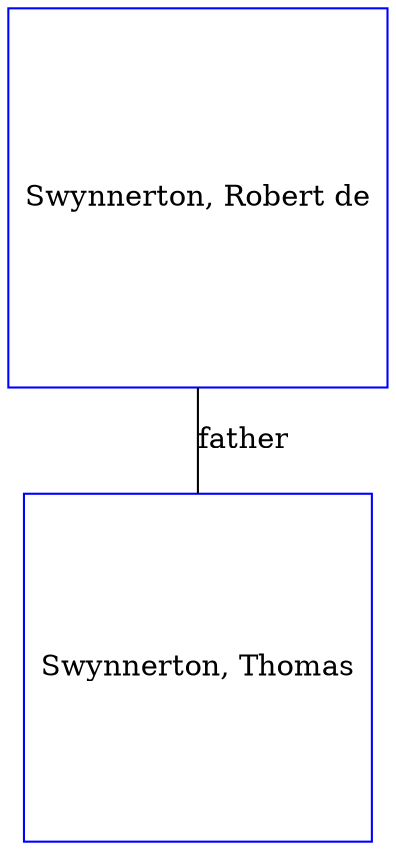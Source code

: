 digraph D {
    edge [dir=none];    node [shape=box];    "026241"   [label="Swynnerton, Thomas", shape=box, regular=1, color="blue"] ;
"013145"   [label="Swynnerton, Robert de", shape=box, regular=1, color="blue"] ;
013145->026241 [label="father",arrowsize=0.0]; 
}